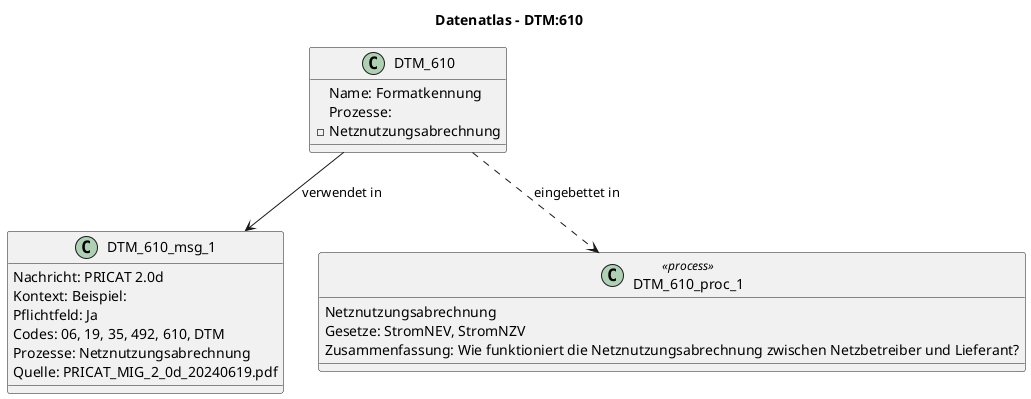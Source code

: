 @startuml
title Datenatlas – DTM:610
class DTM_610 {
  Name: Formatkennung
  Prozesse:
    - Netznutzungsabrechnung
}
class DTM_610_msg_1 {
  Nachricht: PRICAT 2.0d
  Kontext: Beispiel:
  Pflichtfeld: Ja
  Codes: 06, 19, 35, 492, 610, DTM
  Prozesse: Netznutzungsabrechnung
  Quelle: PRICAT_MIG_2_0d_20240619.pdf
}
DTM_610 --> DTM_610_msg_1 : verwendet in
class DTM_610_proc_1 <<process>> {
  Netznutzungsabrechnung
  Gesetze: StromNEV, StromNZV
  Zusammenfassung: Wie funktioniert die Netznutzungsabrechnung zwischen Netzbetreiber und Lieferant?
}
DTM_610 ..> DTM_610_proc_1 : eingebettet in
@enduml